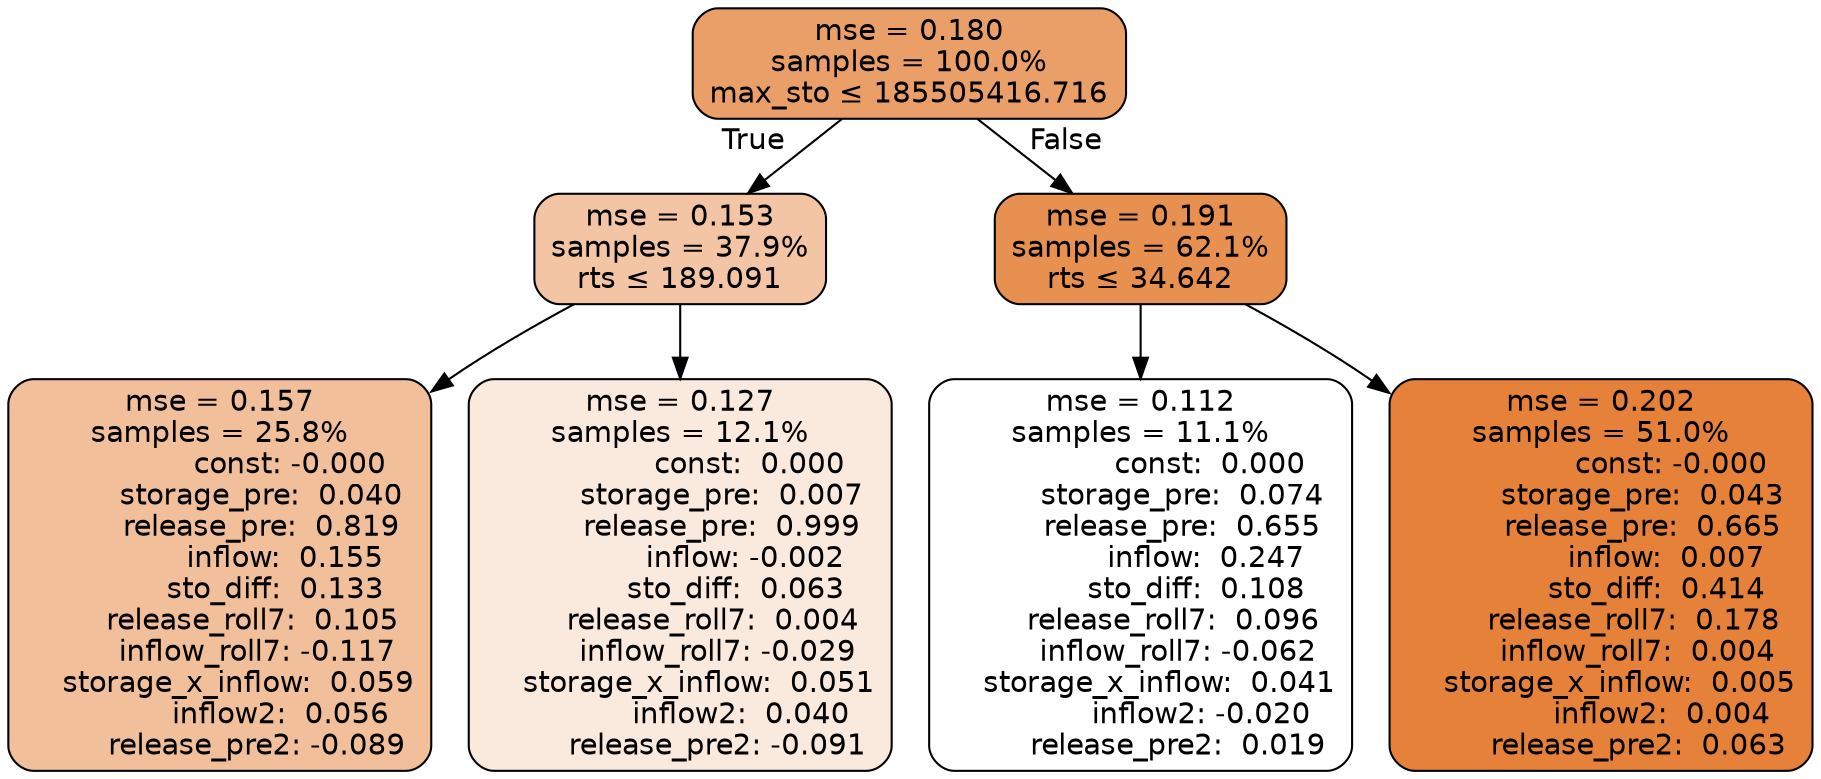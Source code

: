 digraph tree {
bgcolor="transparent"
node [shape=rectangle, style="filled, rounded", color="black", fontname=helvetica] ;
edge [fontname=helvetica] ;
	"0" [label="mse = 0.180
samples = 100.0%
max_sto &le; 185505416.716", fillcolor="#eb9f68"]
	"1" [label="mse = 0.153
samples = 37.9%
rts &le; 189.091", fillcolor="#f3c5a4"]
	"2" [label="mse = 0.157
samples = 25.8%
               const: -0.000
         storage_pre:  0.040
         release_pre:  0.819
              inflow:  0.155
            sto_diff:  0.133
       release_roll7:  0.105
        inflow_roll7: -0.117
    storage_x_inflow:  0.059
             inflow2:  0.056
        release_pre2: -0.089", fillcolor="#f1bf9a"]
	"3" [label="mse = 0.127
samples = 12.1%
               const:  0.000
         storage_pre:  0.007
         release_pre:  0.999
              inflow: -0.002
            sto_diff:  0.063
       release_roll7:  0.004
        inflow_roll7: -0.029
    storage_x_inflow:  0.051
             inflow2:  0.040
        release_pre2: -0.091", fillcolor="#fae9dd"]
	"4" [label="mse = 0.191
samples = 62.1%
rts &le; 34.642", fillcolor="#e89050"]
	"5" [label="mse = 0.112
samples = 11.1%
               const:  0.000
         storage_pre:  0.074
         release_pre:  0.655
              inflow:  0.247
            sto_diff:  0.108
       release_roll7:  0.096
        inflow_roll7: -0.062
    storage_x_inflow:  0.041
             inflow2: -0.020
        release_pre2:  0.019", fillcolor="#ffffff"]
	"6" [label="mse = 0.202
samples = 51.0%
               const: -0.000
         storage_pre:  0.043
         release_pre:  0.665
              inflow:  0.007
            sto_diff:  0.414
       release_roll7:  0.178
        inflow_roll7:  0.004
    storage_x_inflow:  0.005
             inflow2:  0.004
        release_pre2:  0.063", fillcolor="#e58139"]

	"0" -> "1" [labeldistance=2.5, labelangle=45, headlabel="True"]
	"1" -> "2"
	"1" -> "3"
	"0" -> "4" [labeldistance=2.5, labelangle=-45, headlabel="False"]
	"4" -> "5"
	"4" -> "6"
}
